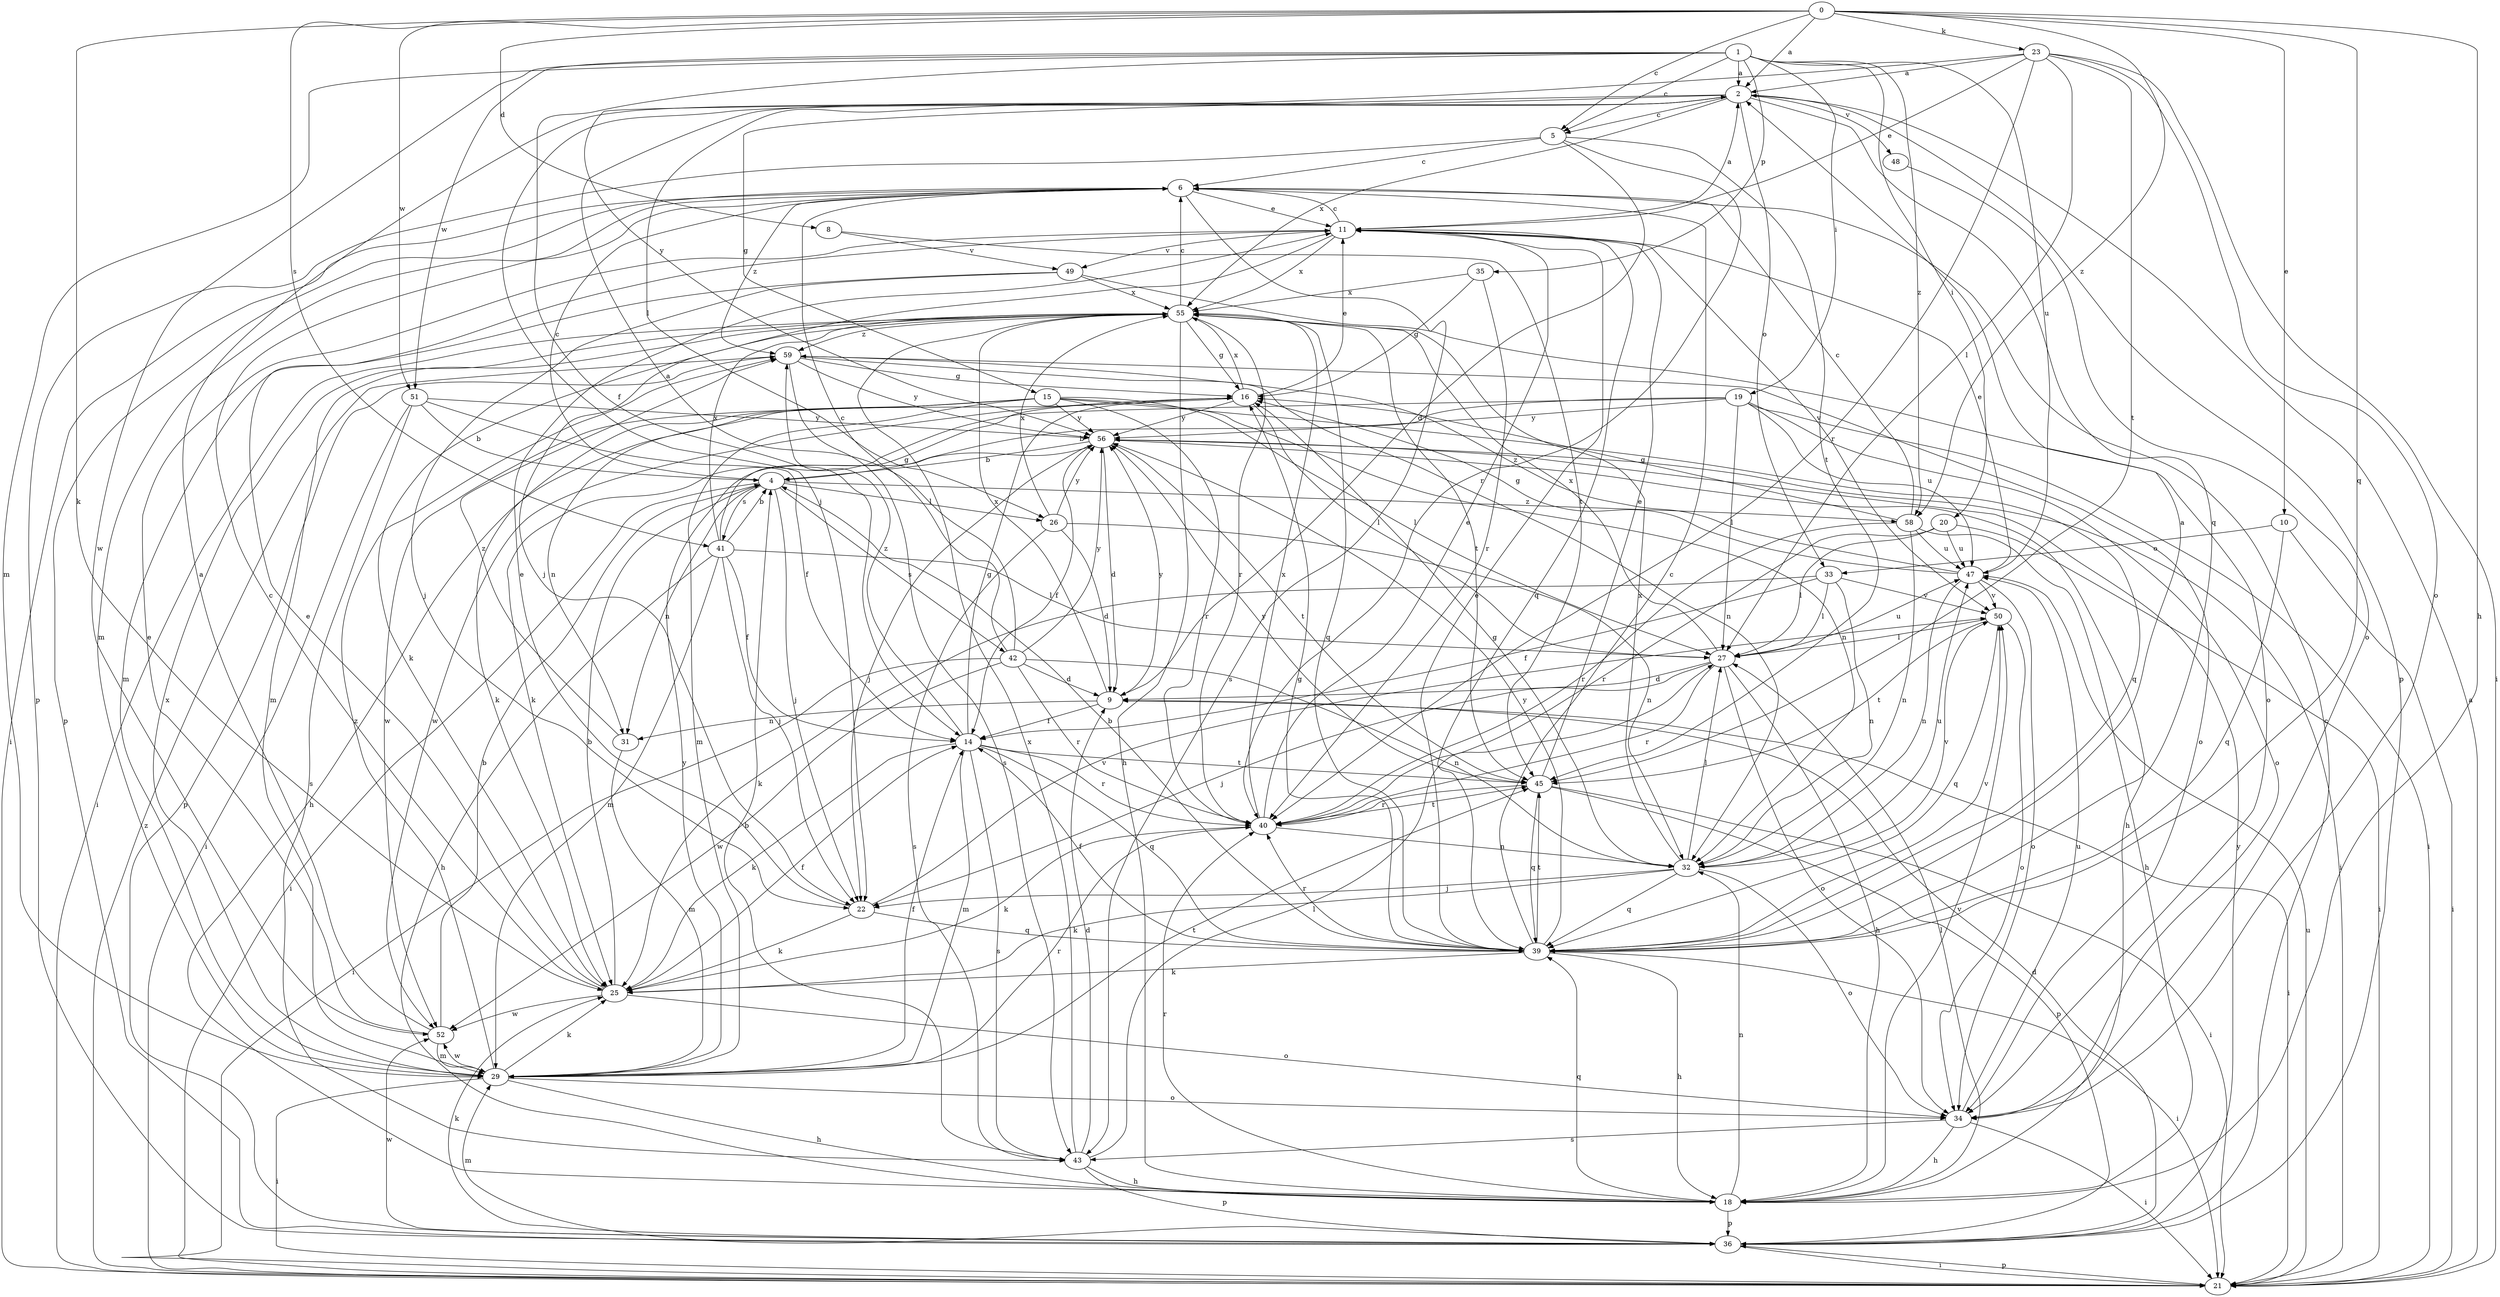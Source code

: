strict digraph  {
0;
1;
2;
4;
5;
6;
8;
9;
10;
11;
14;
15;
16;
18;
19;
20;
21;
22;
23;
25;
26;
27;
29;
31;
32;
33;
34;
35;
36;
39;
40;
41;
42;
43;
45;
47;
48;
49;
50;
51;
52;
55;
56;
58;
59;
0 -> 2  [label=a];
0 -> 5  [label=c];
0 -> 8  [label=d];
0 -> 10  [label=e];
0 -> 18  [label=h];
0 -> 23  [label=k];
0 -> 25  [label=k];
0 -> 39  [label=q];
0 -> 41  [label=s];
0 -> 51  [label=w];
0 -> 58  [label=z];
1 -> 2  [label=a];
1 -> 5  [label=c];
1 -> 14  [label=f];
1 -> 19  [label=i];
1 -> 20  [label=i];
1 -> 29  [label=m];
1 -> 35  [label=p];
1 -> 47  [label=u];
1 -> 51  [label=w];
1 -> 52  [label=w];
1 -> 58  [label=z];
2 -> 5  [label=c];
2 -> 15  [label=g];
2 -> 22  [label=j];
2 -> 26  [label=l];
2 -> 33  [label=o];
2 -> 36  [label=p];
2 -> 39  [label=q];
2 -> 48  [label=v];
2 -> 55  [label=x];
4 -> 6  [label=c];
4 -> 21  [label=i];
4 -> 22  [label=j];
4 -> 26  [label=l];
4 -> 31  [label=n];
4 -> 41  [label=s];
4 -> 42  [label=s];
4 -> 58  [label=z];
5 -> 6  [label=c];
5 -> 9  [label=d];
5 -> 36  [label=p];
5 -> 40  [label=r];
5 -> 45  [label=t];
6 -> 11  [label=e];
6 -> 21  [label=i];
6 -> 29  [label=m];
6 -> 36  [label=p];
6 -> 43  [label=s];
6 -> 59  [label=z];
8 -> 45  [label=t];
8 -> 49  [label=v];
9 -> 14  [label=f];
9 -> 21  [label=i];
9 -> 31  [label=n];
9 -> 55  [label=x];
9 -> 56  [label=y];
10 -> 21  [label=i];
10 -> 33  [label=o];
10 -> 39  [label=q];
11 -> 2  [label=a];
11 -> 6  [label=c];
11 -> 22  [label=j];
11 -> 39  [label=q];
11 -> 49  [label=v];
11 -> 50  [label=v];
11 -> 55  [label=x];
14 -> 16  [label=g];
14 -> 25  [label=k];
14 -> 29  [label=m];
14 -> 39  [label=q];
14 -> 40  [label=r];
14 -> 43  [label=s];
14 -> 45  [label=t];
14 -> 59  [label=z];
15 -> 25  [label=k];
15 -> 27  [label=l];
15 -> 29  [label=m];
15 -> 31  [label=n];
15 -> 32  [label=n];
15 -> 39  [label=q];
15 -> 40  [label=r];
15 -> 52  [label=w];
15 -> 56  [label=y];
16 -> 11  [label=e];
16 -> 18  [label=h];
16 -> 27  [label=l];
16 -> 52  [label=w];
16 -> 55  [label=x];
16 -> 56  [label=y];
18 -> 27  [label=l];
18 -> 32  [label=n];
18 -> 36  [label=p];
18 -> 39  [label=q];
18 -> 40  [label=r];
18 -> 50  [label=v];
19 -> 4  [label=b];
19 -> 21  [label=i];
19 -> 25  [label=k];
19 -> 27  [label=l];
19 -> 34  [label=o];
19 -> 47  [label=u];
19 -> 56  [label=y];
20 -> 21  [label=i];
20 -> 27  [label=l];
20 -> 40  [label=r];
20 -> 47  [label=u];
21 -> 2  [label=a];
21 -> 36  [label=p];
21 -> 47  [label=u];
21 -> 59  [label=z];
22 -> 11  [label=e];
22 -> 25  [label=k];
22 -> 39  [label=q];
22 -> 50  [label=v];
23 -> 2  [label=a];
23 -> 11  [label=e];
23 -> 21  [label=i];
23 -> 27  [label=l];
23 -> 34  [label=o];
23 -> 40  [label=r];
23 -> 45  [label=t];
23 -> 56  [label=y];
25 -> 4  [label=b];
25 -> 6  [label=c];
25 -> 11  [label=e];
25 -> 14  [label=f];
25 -> 34  [label=o];
25 -> 52  [label=w];
26 -> 9  [label=d];
26 -> 32  [label=n];
26 -> 43  [label=s];
26 -> 55  [label=x];
26 -> 56  [label=y];
27 -> 9  [label=d];
27 -> 18  [label=h];
27 -> 22  [label=j];
27 -> 34  [label=o];
27 -> 40  [label=r];
27 -> 47  [label=u];
27 -> 55  [label=x];
29 -> 14  [label=f];
29 -> 18  [label=h];
29 -> 21  [label=i];
29 -> 25  [label=k];
29 -> 34  [label=o];
29 -> 40  [label=r];
29 -> 45  [label=t];
29 -> 52  [label=w];
29 -> 55  [label=x];
29 -> 56  [label=y];
29 -> 59  [label=z];
31 -> 29  [label=m];
31 -> 59  [label=z];
32 -> 16  [label=g];
32 -> 22  [label=j];
32 -> 25  [label=k];
32 -> 27  [label=l];
32 -> 34  [label=o];
32 -> 39  [label=q];
32 -> 47  [label=u];
32 -> 50  [label=v];
32 -> 55  [label=x];
33 -> 14  [label=f];
33 -> 25  [label=k];
33 -> 27  [label=l];
33 -> 32  [label=n];
33 -> 50  [label=v];
34 -> 18  [label=h];
34 -> 21  [label=i];
34 -> 43  [label=s];
34 -> 47  [label=u];
35 -> 16  [label=g];
35 -> 40  [label=r];
35 -> 55  [label=x];
36 -> 6  [label=c];
36 -> 9  [label=d];
36 -> 21  [label=i];
36 -> 25  [label=k];
36 -> 29  [label=m];
36 -> 52  [label=w];
36 -> 56  [label=y];
39 -> 2  [label=a];
39 -> 4  [label=b];
39 -> 6  [label=c];
39 -> 11  [label=e];
39 -> 14  [label=f];
39 -> 16  [label=g];
39 -> 18  [label=h];
39 -> 21  [label=i];
39 -> 25  [label=k];
39 -> 40  [label=r];
39 -> 45  [label=t];
39 -> 50  [label=v];
39 -> 56  [label=y];
40 -> 11  [label=e];
40 -> 25  [label=k];
40 -> 32  [label=n];
40 -> 45  [label=t];
40 -> 55  [label=x];
41 -> 4  [label=b];
41 -> 14  [label=f];
41 -> 16  [label=g];
41 -> 18  [label=h];
41 -> 22  [label=j];
41 -> 27  [label=l];
41 -> 29  [label=m];
41 -> 55  [label=x];
42 -> 2  [label=a];
42 -> 6  [label=c];
42 -> 9  [label=d];
42 -> 21  [label=i];
42 -> 32  [label=n];
42 -> 40  [label=r];
42 -> 52  [label=w];
42 -> 56  [label=y];
43 -> 4  [label=b];
43 -> 9  [label=d];
43 -> 18  [label=h];
43 -> 27  [label=l];
43 -> 36  [label=p];
43 -> 55  [label=x];
45 -> 11  [label=e];
45 -> 21  [label=i];
45 -> 36  [label=p];
45 -> 39  [label=q];
45 -> 40  [label=r];
45 -> 56  [label=y];
47 -> 11  [label=e];
47 -> 16  [label=g];
47 -> 32  [label=n];
47 -> 34  [label=o];
47 -> 50  [label=v];
47 -> 59  [label=z];
48 -> 34  [label=o];
49 -> 22  [label=j];
49 -> 29  [label=m];
49 -> 34  [label=o];
49 -> 55  [label=x];
50 -> 27  [label=l];
50 -> 34  [label=o];
50 -> 39  [label=q];
50 -> 45  [label=t];
51 -> 4  [label=b];
51 -> 14  [label=f];
51 -> 21  [label=i];
51 -> 43  [label=s];
51 -> 56  [label=y];
52 -> 2  [label=a];
52 -> 4  [label=b];
52 -> 11  [label=e];
52 -> 29  [label=m];
55 -> 6  [label=c];
55 -> 16  [label=g];
55 -> 18  [label=h];
55 -> 21  [label=i];
55 -> 25  [label=k];
55 -> 29  [label=m];
55 -> 39  [label=q];
55 -> 40  [label=r];
55 -> 45  [label=t];
55 -> 59  [label=z];
56 -> 4  [label=b];
56 -> 9  [label=d];
56 -> 14  [label=f];
56 -> 18  [label=h];
56 -> 21  [label=i];
56 -> 22  [label=j];
56 -> 45  [label=t];
58 -> 6  [label=c];
58 -> 16  [label=g];
58 -> 18  [label=h];
58 -> 32  [label=n];
58 -> 40  [label=r];
58 -> 47  [label=u];
59 -> 16  [label=g];
59 -> 32  [label=n];
59 -> 34  [label=o];
59 -> 36  [label=p];
59 -> 43  [label=s];
59 -> 56  [label=y];
}
